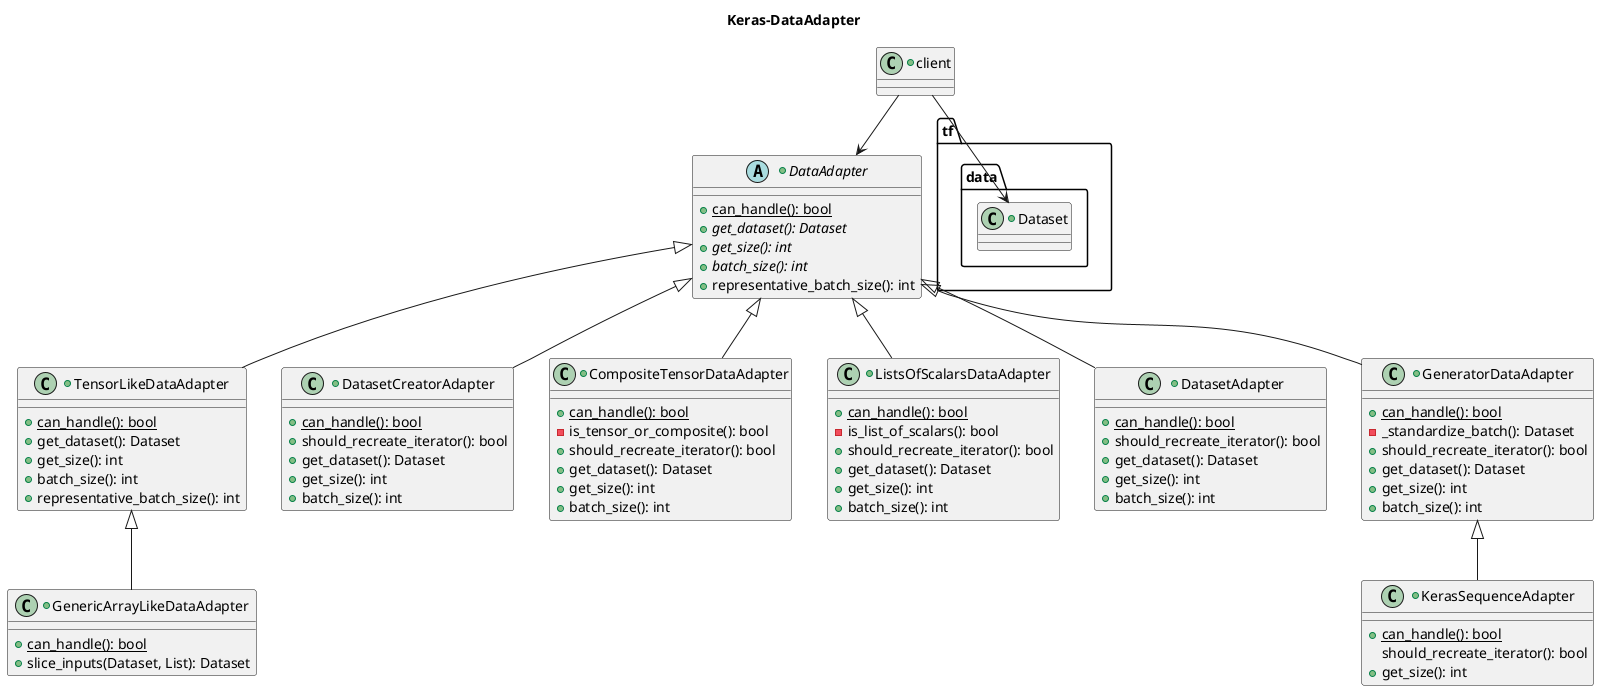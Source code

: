 @startuml

title Keras-DataAdapter

+class tf.data.Dataset {
}

+class client {
    
}

+abstract class DataAdapter {
    +{static} can_handle(): bool
    +{abstract} get_dataset(): Dataset
    +{abstract} get_size(): int
    +{abstract} batch_size(): int
    +representative_batch_size(): int
}

+class TensorLikeDataAdapter extends DataAdapter {
    +{static} can_handle(): bool
    +get_dataset(): Dataset
    +get_size(): int
    +batch_size(): int
    +representative_batch_size(): int
}

+class GenericArrayLikeDataAdapter extends TensorLikeDataAdapter {
    +{static} can_handle(): bool
    +slice_inputs(Dataset, List): Dataset 
}

+class DatasetCreatorAdapter extends DataAdapter {
    +{static} can_handle(): bool
    +should_recreate_iterator(): bool
    +get_dataset(): Dataset
    +get_size(): int
    +batch_size(): int
}

+class CompositeTensorDataAdapter extends DataAdapter {
    +{static} can_handle(): bool
    - is_tensor_or_composite(): bool
    +should_recreate_iterator(): bool
    +get_dataset(): Dataset
    +get_size(): int
    +batch_size(): int
}

+class ListsOfScalarsDataAdapter extends DataAdapter {
    +{static} can_handle(): bool
    -is_list_of_scalars(): bool
    +should_recreate_iterator(): bool
    +get_dataset(): Dataset
    +get_size(): int
    +batch_size(): int
}

+class DatasetAdapter extends DataAdapter {
    +{static} can_handle(): bool
    +should_recreate_iterator(): bool
    +get_dataset(): Dataset
    +get_size(): int
    +batch_size(): int
}

+class GeneratorDataAdapter extends DataAdapter {
    +{static} can_handle(): bool
    -_standardize_batch(): Dataset
    +should_recreate_iterator(): bool
    +get_dataset(): Dataset
    +get_size(): int
    +batch_size(): int
}

+class KerasSequenceAdapter extends GeneratorDataAdapter {
    +{static} can_handle(): bool
    should_recreate_iterator(): bool
    +get_size(): int
}

client --> DataAdapter
client --> tf.data.Dataset

@enduml